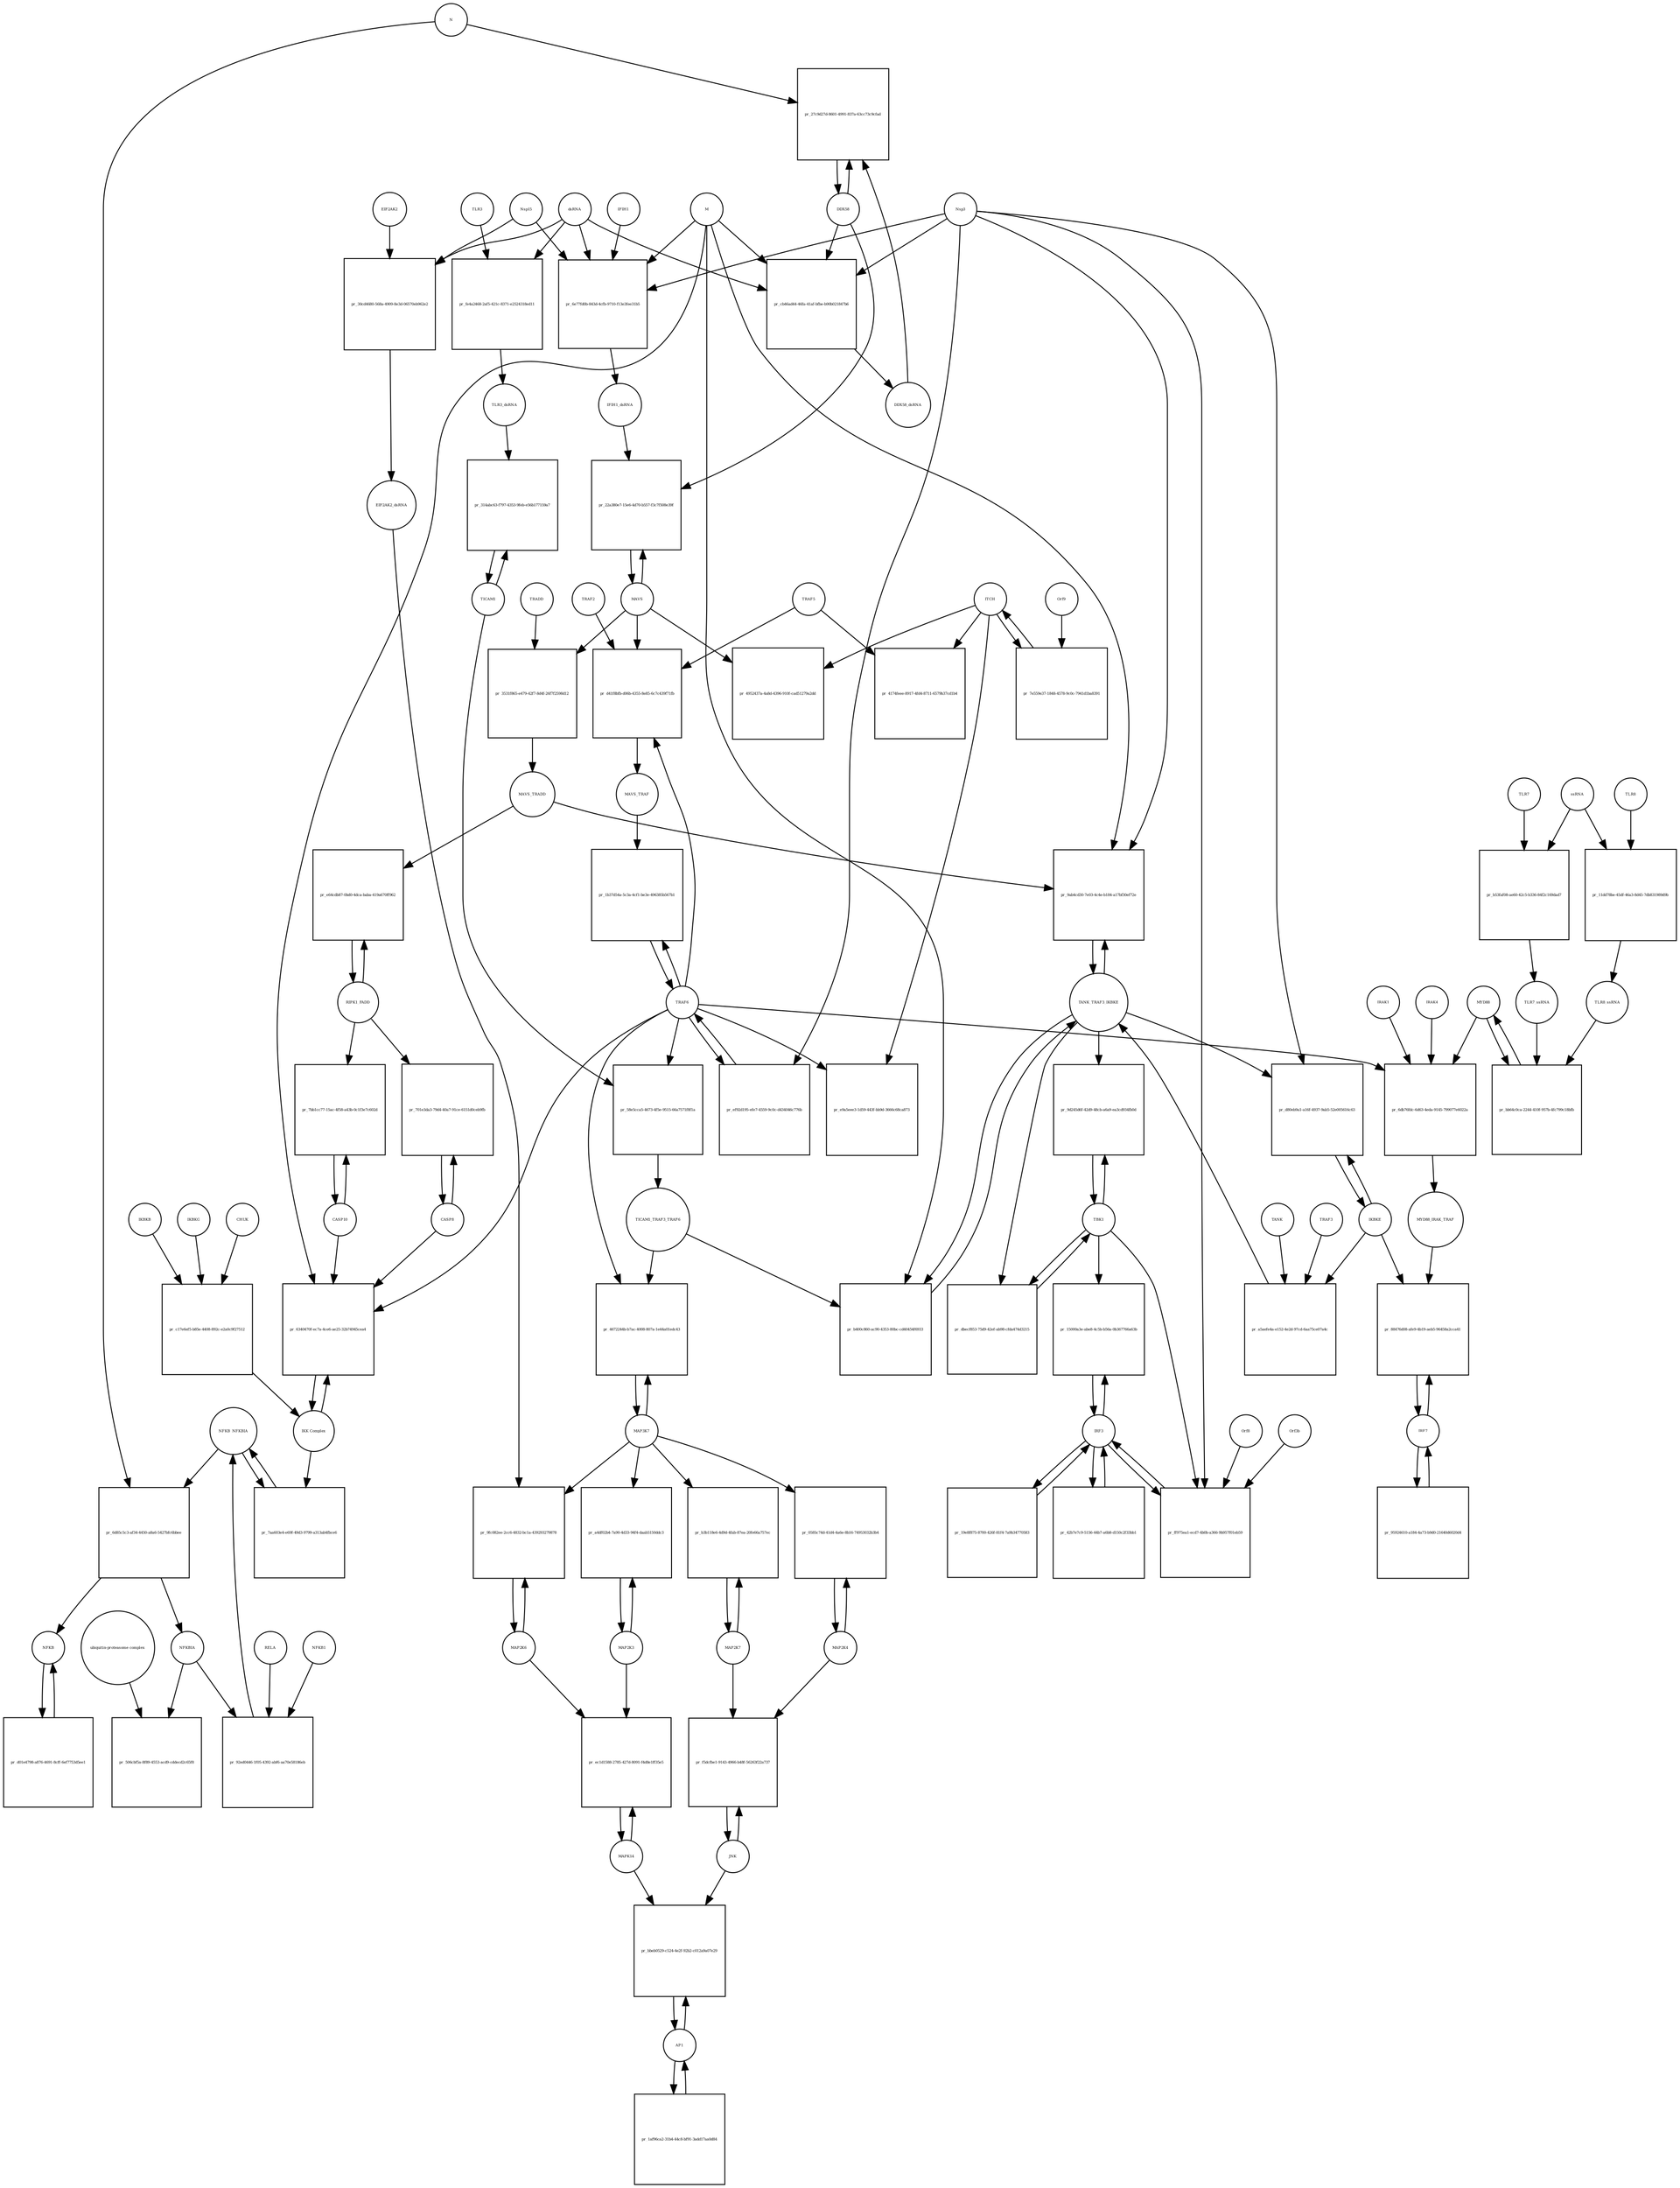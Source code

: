 strict digraph  {
NFKB_NFKBIA [annotation="", bipartite=0, cls=complex, fontsize=4, label=NFKB_NFKBIA, shape=circle];
"pr_6d85c5c3-af34-4450-a8a6-5427bfc6bbee" [annotation="", bipartite=1, cls=process, fontsize=4, label="pr_6d85c5c3-af34-4450-a8a6-5427bfc6bbee", shape=square];
NFKB [annotation="", bipartite=0, cls=complex, fontsize=4, label=NFKB, shape=circle];
NFKBIA [annotation=urn_miriam_hgnc_7797, bipartite=0, cls=macromolecule, fontsize=4, label=NFKBIA, shape=circle];
N [annotation=urn_miriam_ncbiprotein_1798174255, bipartite=0, cls=macromolecule, fontsize=4, label=N, shape=circle];
TLR3 [annotation=urn_miriam_hgnc_11849, bipartite=0, cls="macromolecule multimer", fontsize=4, label=TLR3, shape=circle];
"pr_fe4a2468-2af5-421c-8371-e2524318ed11" [annotation="", bipartite=1, cls=process, fontsize=4, label="pr_fe4a2468-2af5-421c-8371-e2524318ed11", shape=square];
dsRNA [annotation="", bipartite=0, cls="nucleic acid feature", fontsize=4, label=dsRNA, shape=circle];
TLR3_dsRNA [annotation="", bipartite=0, cls=complex, fontsize=4, label=TLR3_dsRNA, shape=circle];
"pr_cb46ad44-46fa-41af-bfbe-b90b021847b6" [annotation="", bipartite=1, cls=process, fontsize=4, label="pr_cb46ad44-46fa-41af-bfbe-b90b021847b6", shape=square];
DDX58_dsRNA [annotation="", bipartite=0, cls=complex, fontsize=4, label=DDX58_dsRNA, shape=circle];
M [annotation=urn_miriam_ncbiprotein_1796318601, bipartite=0, cls=macromolecule, fontsize=4, label=M, shape=circle];
Nsp3 [annotation=urn_miriam_ncbiprotein_1802476807, bipartite=0, cls=macromolecule, fontsize=4, label=Nsp3, shape=circle];
DDX58 [annotation=urn_miriam_hgnc_19102, bipartite=0, cls=macromolecule, fontsize=4, label=DDX58, shape=circle];
"pr_6e77fd0b-843d-4cfb-9710-f13e3fee31b5" [annotation="", bipartite=1, cls=process, fontsize=4, label="pr_6e77fd0b-843d-4cfb-9710-f13e3fee31b5", shape=square];
IFIH1_dsRNA [annotation="", bipartite=0, cls=complex, fontsize=4, label=IFIH1_dsRNA, shape=circle];
Nsp15 [annotation=urn_miriam_ncbiprotein_1802476818, bipartite=0, cls=macromolecule, fontsize=4, label=Nsp15, shape=circle];
IFIH1 [annotation=urn_miriam_hgnc_18873, bipartite=0, cls=macromolecule, fontsize=4, label=IFIH1, shape=circle];
"pr_27c9d27d-8601-4991-837a-63cc73c9cfad" [annotation="", bipartite=1, cls=process, fontsize=4, label="pr_27c9d27d-8601-4991-837a-63cc73c9cfad", shape=square];
MAVS [annotation=urn_miriam_hgnc_29233, bipartite=0, cls="macromolecule multimer", fontsize=4, label=MAVS, shape=circle];
"pr_22a380e7-15e6-4d70-b557-f3c7f508e39f" [annotation="", bipartite=1, cls=process, fontsize=4, label="pr_22a380e7-15e6-4d70-b557-f3c7f508e39f", shape=square];
"pr_506cbf5a-8f89-4553-acd9-cddecd2c65f8" [annotation="", bipartite=1, cls=process, fontsize=4, label="pr_506cbf5a-8f89-4553-acd9-cddecd2c65f8", shape=square];
"ubiquitin-proteasome complex" [annotation="", bipartite=0, cls=complex, fontsize=4, label="ubiquitin-proteasome complex", shape=circle];
IRF3 [annotation=urn_miriam_hgnc_6118, bipartite=0, cls="macromolecule multimer", fontsize=4, label=IRF3, shape=circle];
"pr_15000a3e-abe8-4c5b-b56a-0b367766a63b" [annotation="", bipartite=1, cls=process, fontsize=4, label="pr_15000a3e-abe8-4c5b-b56a-0b367766a63b", shape=square];
TBK1 [annotation="", bipartite=0, cls=macromolecule, fontsize=4, label=TBK1, shape=circle];
"pr_ff975ea1-ecd7-4b0b-a366-9b957f01eb59" [annotation="", bipartite=1, cls=process, fontsize=4, label="pr_ff975ea1-ecd7-4b0b-a366-9b957f01eb59", shape=square];
Orf3b [annotation=urn_miriam_uniprot_P59633, bipartite=0, cls=macromolecule, fontsize=4, label=Orf3b, shape=circle];
Orf8 [annotation=urn_miriam_ncbiprotein_1796318604, bipartite=0, cls=macromolecule, fontsize=4, label=Orf8, shape=circle];
IRF7 [annotation=urn_miriam_hgnc_6122, bipartite=0, cls="macromolecule multimer", fontsize=4, label=IRF7, shape=circle];
"pr_88476d08-afe9-4b19-aeb5-96458a2cca41" [annotation="", bipartite=1, cls=process, fontsize=4, label="pr_88476d08-afe9-4b19-aeb5-96458a2cca41", shape=square];
IKBKE [annotation=urn_miriam_hgnc_14552, bipartite=0, cls=macromolecule, fontsize=4, label=IKBKE, shape=circle];
MYD88_IRAK_TRAF [annotation="", bipartite=0, cls=complex, fontsize=4, label=MYD88_IRAK_TRAF, shape=circle];
TRAF6 [annotation=urn_miriam_hgnc_12036, bipartite=0, cls=macromolecule, fontsize=4, label=TRAF6, shape=circle];
"pr_1b37d54a-5c3a-4cf1-be3e-496385b567b1" [annotation="", bipartite=1, cls=process, fontsize=4, label="pr_1b37d54a-5c3a-4cf1-be3e-496385b567b1", shape=square];
MAVS_TRAF [annotation="", bipartite=0, cls=complex, fontsize=4, label=MAVS_TRAF, shape=circle];
"pr_4952437a-4a8d-4396-910f-cad51279a2dd" [annotation="", bipartite=1, cls=process, fontsize=4, label="pr_4952437a-4a8d-4396-910f-cad51279a2dd", shape=square];
ITCH [annotation="", bipartite=0, cls=macromolecule, fontsize=4, label=ITCH, shape=circle];
TRAF5 [annotation=urn_miriam_hgnc_12035, bipartite=0, cls=macromolecule, fontsize=4, label=TRAF5, shape=circle];
"pr_4174feee-8917-4fd4-8711-6579b37cd1b4" [annotation="", bipartite=1, cls=process, fontsize=4, label="pr_4174feee-8917-4fd4-8711-6579b37cd1b4", shape=square];
"pr_e9a5eee3-1d59-443f-bb9d-3666c68ca873" [annotation="", bipartite=1, cls=process, fontsize=4, label="pr_e9a5eee3-1d59-443f-bb9d-3666c68ca873", shape=square];
TICAM1 [annotation=urn_miriam_hgnc_18348, bipartite=0, cls=macromolecule, fontsize=4, label=TICAM1, shape=circle];
"pr_314abc63-f797-4353-9feb-e56b177159a7" [annotation="", bipartite=1, cls=process, fontsize=4, label="pr_314abc63-f797-4353-9feb-e56b177159a7", shape=square];
"pr_58e5cca5-4673-4f5e-9515-66a7571f8f1a" [annotation="", bipartite=1, cls=process, fontsize=4, label="pr_58e5cca5-4673-4f5e-9515-66a7571f8f1a", shape=square];
TICAM1_TRAF3_TRAF6 [annotation="", bipartite=0, cls=complex, fontsize=4, label=TICAM1_TRAF3_TRAF6, shape=circle];
TANK_TRAF3_IKBKE [annotation="", bipartite=0, cls=complex, fontsize=4, label=TANK_TRAF3_IKBKE, shape=circle];
"pr_b400c860-ac90-4353-80bc-cd40454f6933" [annotation="", bipartite=1, cls=process, fontsize=4, label="pr_b400c860-ac90-4353-80bc-cd40454f6933", shape=square];
"pr_9d245d6f-42d9-48cb-a6a9-ea3cd934fb0d" [annotation="", bipartite=1, cls=process, fontsize=4, label="pr_9d245d6f-42d9-48cb-a6a9-ea3cd934fb0d", shape=square];
"pr_d80eb9a1-a16f-4937-9ab5-52e005616c63" [annotation="", bipartite=1, cls=process, fontsize=4, label="pr_d80eb9a1-a16f-4937-9ab5-52e005616c63", shape=square];
MYD88 [annotation="", bipartite=0, cls=macromolecule, fontsize=4, label=MYD88, shape=circle];
"pr_6db76fdc-6d63-4eda-9145-799077e6022a" [annotation="", bipartite=1, cls=process, fontsize=4, label="pr_6db76fdc-6d63-4eda-9145-799077e6022a", shape=square];
IRAK1 [annotation=urn_miriam_hgnc_6112, bipartite=0, cls=macromolecule, fontsize=4, label=IRAK1, shape=circle];
IRAK4 [annotation=urn_miriam_hgnc_17967, bipartite=0, cls=macromolecule, fontsize=4, label=IRAK4, shape=circle];
TLR7 [annotation=urn_miriam_hgnc_15631, bipartite=0, cls=macromolecule, fontsize=4, label=TLR7, shape=circle];
"pr_b53faf08-ae60-42c5-b336-84f2c169dad7" [annotation="", bipartite=1, cls=process, fontsize=4, label="pr_b53faf08-ae60-42c5-b336-84f2c169dad7", shape=square];
TLR7_ssRNA [annotation="", bipartite=0, cls=complex, fontsize=4, label=TLR7_ssRNA, shape=circle];
ssRNA [annotation="", bipartite=0, cls="nucleic acid feature", fontsize=4, label=ssRNA, shape=circle];
TLR8 [annotation=urn_miriam_hgnc_15632, bipartite=0, cls=macromolecule, fontsize=4, label=TLR8, shape=circle];
"pr_11dd78be-45df-46a3-8d45-7db831989d9b" [annotation="", bipartite=1, cls=process, fontsize=4, label="pr_11dd78be-45df-46a3-8d45-7db831989d9b", shape=square];
TLR8_ssRNA [annotation="", bipartite=0, cls=complex, fontsize=4, label=TLR8_ssRNA, shape=circle];
"pr_bb64c0ca-2244-410f-957b-4fc799c18bfb" [annotation="", bipartite=1, cls=process, fontsize=4, label="pr_bb64c0ca-2244-410f-957b-4fc799c18bfb", shape=square];
MAP3K7 [annotation="", bipartite=0, cls=macromolecule, fontsize=4, label=MAP3K7, shape=circle];
"pr_4672244b-b7ac-4008-807a-1e44a01edc43" [annotation="", bipartite=1, cls=process, fontsize=4, label="pr_4672244b-b7ac-4008-807a-1e44a01edc43", shape=square];
TRAF2 [annotation=urn_miriam_hgnc_12032, bipartite=0, cls=macromolecule, fontsize=4, label=TRAF2, shape=circle];
"pr_d41f8bfb-d06b-4355-8e85-6c7c439f71fb" [annotation="", bipartite=1, cls=process, fontsize=4, label="pr_d41f8bfb-d06b-4355-8e85-6c7c439f71fb", shape=square];
"pr_7e559e37-1848-4578-9c0c-7941d1ba8391" [annotation="", bipartite=1, cls=process, fontsize=4, label="pr_7e559e37-1848-4578-9c0c-7941d1ba8391", shape=square];
Orf9 [annotation=urn_miriam_uniprot_P59636, bipartite=0, cls=macromolecule, fontsize=4, label=Orf9, shape=circle];
"pr_3531f865-e479-42f7-8d4f-26f7f2598d12" [annotation="", bipartite=1, cls=process, fontsize=4, label="pr_3531f865-e479-42f7-8d4f-26f7f2598d12", shape=square];
MAVS_TRADD [annotation="", bipartite=0, cls=complex, fontsize=4, label=MAVS_TRADD, shape=circle];
TRADD [annotation=urn_miriam_hgnc_12030, bipartite=0, cls=macromolecule, fontsize=4, label=TRADD, shape=circle];
"pr_ef92d195-efe7-4559-9c0c-d434046c776b" [annotation="", bipartite=1, cls=process, fontsize=4, label="pr_ef92d195-efe7-4559-9c0c-d434046c776b", shape=square];
AP1 [annotation="", bipartite=0, cls=complex, fontsize=4, label=AP1, shape=circle];
"pr_bbeb0529-c524-4e2f-92b2-c012a9a07e29" [annotation="", bipartite=1, cls=process, fontsize=4, label="pr_bbeb0529-c524-4e2f-92b2-c012a9a07e29", shape=square];
MAPK14 [annotation="", bipartite=0, cls=macromolecule, fontsize=4, label=MAPK14, shape=circle];
JNK [annotation="", bipartite=0, cls=complex, fontsize=4, label=JNK, shape=circle];
"pr_f5dcfbe1-9143-4966-b48f-56263f22a737" [annotation="", bipartite=1, cls=process, fontsize=4, label="pr_f5dcfbe1-9143-4966-b48f-56263f22a737", shape=square];
MAP2K7 [annotation="", bipartite=0, cls=macromolecule, fontsize=4, label=MAP2K7, shape=circle];
MAP2K4 [annotation="", bipartite=0, cls=macromolecule, fontsize=4, label=MAP2K4, shape=circle];
"pr_0585c74d-41d4-4a6e-8b16-74953032b3b4" [annotation="", bipartite=1, cls=process, fontsize=4, label="pr_0585c74d-41d4-4a6e-8b16-74953032b3b4", shape=square];
"pr_b3b118e6-4d9d-4fab-87ea-20fe66a757ec" [annotation="", bipartite=1, cls=process, fontsize=4, label="pr_b3b118e6-4d9d-4fab-87ea-20fe66a757ec", shape=square];
MAP2K3 [annotation="", bipartite=0, cls=macromolecule, fontsize=4, label=MAP2K3, shape=circle];
"pr_a4df02b4-7a90-4d33-94f4-daab5150ddc3" [annotation="", bipartite=1, cls=process, fontsize=4, label="pr_a4df02b4-7a90-4d33-94f4-daab5150ddc3", shape=square];
MAP2K6 [annotation="", bipartite=0, cls=macromolecule, fontsize=4, label=MAP2K6, shape=circle];
"pr_9fc082ee-2cc6-4832-bc1a-439293279878" [annotation="", bipartite=1, cls=process, fontsize=4, label="pr_9fc082ee-2cc6-4832-bc1a-439293279878", shape=square];
EIF2AK2_dsRNA [annotation="", bipartite=0, cls=complex, fontsize=4, label=EIF2AK2_dsRNA, shape=circle];
"pr_30cd4680-568a-4909-8e3d-06570eb962e2" [annotation="", bipartite=1, cls=process, fontsize=4, label="pr_30cd4680-568a-4909-8e3d-06570eb962e2", shape=square];
EIF2AK2 [annotation=urn_miriam_hgnc_9437, bipartite=0, cls=macromolecule, fontsize=4, label=EIF2AK2, shape=circle];
RIPK1_FADD [annotation="", bipartite=0, cls=complex, fontsize=4, label=RIPK1_FADD, shape=circle];
"pr_e64cdb87-0bd0-4dca-baba-419a670ff962" [annotation="", bipartite=1, cls=process, fontsize=4, label="pr_e64cdb87-0bd0-4dca-baba-419a670ff962", shape=square];
CASP8 [annotation="", bipartite=0, cls=macromolecule, fontsize=4, label=CASP8, shape=circle];
"pr_701e3da3-79d4-40a7-91ce-6151d0ceb9fb" [annotation="", bipartite=1, cls=process, fontsize=4, label="pr_701e3da3-79d4-40a7-91ce-6151d0ceb9fb", shape=square];
CASP10 [annotation="", bipartite=0, cls=macromolecule, fontsize=4, label=CASP10, shape=circle];
"pr_7bb1cc77-15ac-4f58-a43b-0c1f3e7c602d" [annotation="", bipartite=1, cls=process, fontsize=4, label="pr_7bb1cc77-15ac-4f58-a43b-0c1f3e7c602d", shape=square];
"pr_7aa603e4-e69f-49d3-9799-a313ab4fbce6" [annotation="", bipartite=1, cls=process, fontsize=4, label="pr_7aa603e4-e69f-49d3-9799-a313ab4fbce6", shape=square];
"IKK Complex" [annotation="", bipartite=0, cls=complex, fontsize=4, label="IKK Complex", shape=circle];
"pr_6340470f-ec7a-4ce6-ae25-32b74945cea4" [annotation="", bipartite=1, cls=process, fontsize=4, label="pr_6340470f-ec7a-4ce6-ae25-32b74945cea4", shape=square];
"pr_92ed0446-1f05-4392-abf6-aa70e58186eb" [annotation="", bipartite=1, cls=process, fontsize=4, label="pr_92ed0446-1f05-4392-abf6-aa70e58186eb", shape=square];
RELA [annotation="", bipartite=0, cls=macromolecule, fontsize=4, label=RELA, shape=circle];
NFKB1 [annotation="", bipartite=0, cls=macromolecule, fontsize=4, label=NFKB1, shape=circle];
IKBKG [annotation="", bipartite=0, cls=macromolecule, fontsize=4, label=IKBKG, shape=circle];
"pr_c17e6ef5-b85e-4408-892c-e2a0c9f27512" [annotation="", bipartite=1, cls=process, fontsize=4, label="pr_c17e6ef5-b85e-4408-892c-e2a0c9f27512", shape=square];
CHUK [annotation="", bipartite=0, cls=macromolecule, fontsize=4, label=CHUK, shape=circle];
IKBKB [annotation="", bipartite=0, cls=macromolecule, fontsize=4, label=IKBKB, shape=circle];
"pr_9ab4cd30-7e03-4c4e-b184-a17bf30ef72e" [annotation="", bipartite=1, cls=process, fontsize=4, label="pr_9ab4cd30-7e03-4c4e-b184-a17bf30ef72e", shape=square];
"pr_dbecf853-75d9-42ef-ab98-cfda474d3215" [annotation="", bipartite=1, cls=process, fontsize=4, label="pr_dbecf853-75d9-42ef-ab98-cfda474d3215", shape=square];
"pr_ec1d1588-2785-427d-8091-f4d8e1ff35e5" [annotation="", bipartite=1, cls=process, fontsize=4, label="pr_ec1d1588-2785-427d-8091-f4d8e1ff35e5", shape=square];
TRAF3 [annotation="", bipartite=0, cls=macromolecule, fontsize=4, label=TRAF3, shape=circle];
"pr_a5aefe4a-e152-4e2d-97cd-6aa75ce07a4c" [annotation="", bipartite=1, cls=process, fontsize=4, label="pr_a5aefe4a-e152-4e2d-97cd-6aa75ce07a4c", shape=square];
TANK [annotation="", bipartite=0, cls=macromolecule, fontsize=4, label=TANK, shape=circle];
"pr_d01e4798-a876-4691-8cff-6ef7753d5ee1" [annotation="", bipartite=1, cls=process, fontsize=4, label="pr_d01e4798-a876-4691-8cff-6ef7753d5ee1", shape=square];
"pr_42b7e7c9-5156-44b7-a6b8-d150c2f33bb1" [annotation="", bipartite=1, cls=process, fontsize=4, label="pr_42b7e7c9-5156-44b7-a6b8-d150c2f33bb1", shape=square];
"pr_19e8f875-8700-426f-81f4-7a9b34770583" [annotation="", bipartite=1, cls=process, fontsize=4, label="pr_19e8f875-8700-426f-81f4-7a9b34770583", shape=square];
"pr_95924610-a184-4a73-b9d0-21640d6020d4" [annotation="", bipartite=1, cls=process, fontsize=4, label="pr_95924610-a184-4a73-b9d0-21640d6020d4", shape=square];
"pr_1af96ca2-31b4-44c8-bf91-3add17aa0d84" [annotation="", bipartite=1, cls=process, fontsize=4, label="pr_1af96ca2-31b4-44c8-bf91-3add17aa0d84", shape=square];
NFKB_NFKBIA -> "pr_6d85c5c3-af34-4450-a8a6-5427bfc6bbee"  [annotation="", interaction_type=consumption];
NFKB_NFKBIA -> "pr_7aa603e4-e69f-49d3-9799-a313ab4fbce6"  [annotation="", interaction_type=consumption];
"pr_6d85c5c3-af34-4450-a8a6-5427bfc6bbee" -> NFKB  [annotation="", interaction_type=production];
"pr_6d85c5c3-af34-4450-a8a6-5427bfc6bbee" -> NFKBIA  [annotation="", interaction_type=production];
NFKB -> "pr_d01e4798-a876-4691-8cff-6ef7753d5ee1"  [annotation="", interaction_type=consumption];
NFKBIA -> "pr_506cbf5a-8f89-4553-acd9-cddecd2c65f8"  [annotation="", interaction_type=consumption];
NFKBIA -> "pr_92ed0446-1f05-4392-abf6-aa70e58186eb"  [annotation="", interaction_type=consumption];
N -> "pr_6d85c5c3-af34-4450-a8a6-5427bfc6bbee"  [annotation="urn_miriam_pubmed_16143815|urn_miriam_taxonomy_694009", interaction_type=stimulation];
N -> "pr_27c9d27d-8601-4991-837a-63cc73c9cfad"  [annotation="urn_miriam_pubmed_25581309|urn_miriam_pubmed_28148787|urn_miriam_taxonomy_694009", interaction_type=inhibition];
TLR3 -> "pr_fe4a2468-2af5-421c-8371-e2524318ed11"  [annotation="", interaction_type=consumption];
"pr_fe4a2468-2af5-421c-8371-e2524318ed11" -> TLR3_dsRNA  [annotation="", interaction_type=production];
dsRNA -> "pr_fe4a2468-2af5-421c-8371-e2524318ed11"  [annotation="", interaction_type=consumption];
dsRNA -> "pr_cb46ad44-46fa-41af-bfbe-b90b021847b6"  [annotation="", interaction_type=consumption];
dsRNA -> "pr_6e77fd0b-843d-4cfb-9710-f13e3fee31b5"  [annotation="", interaction_type=consumption];
dsRNA -> "pr_30cd4680-568a-4909-8e3d-06570eb962e2"  [annotation="", interaction_type=consumption];
TLR3_dsRNA -> "pr_314abc63-f797-4353-9feb-e56b177159a7"  [annotation=urn_miriam_pubmed_20303872, interaction_type=stimulation];
"pr_cb46ad44-46fa-41af-bfbe-b90b021847b6" -> DDX58_dsRNA  [annotation="", interaction_type=production];
DDX58_dsRNA -> "pr_27c9d27d-8601-4991-837a-63cc73c9cfad"  [annotation="urn_miriam_pubmed_25581309|urn_miriam_pubmed_28148787|urn_miriam_taxonomy_694009", interaction_type=catalysis];
M -> "pr_cb46ad44-46fa-41af-bfbe-b90b021847b6"  [annotation="urn_miriam_pubmed_20303872|urn_miriam_pubmed_19380580|urn_miriam_pubmed_31226023|urn_miriam_taxonomy_694009", interaction_type=inhibition];
M -> "pr_6e77fd0b-843d-4cfb-9710-f13e3fee31b5"  [annotation="urn_miriam_pubmed_28484023|urn_miriam_pubmed_19380580|urn_miriam_pubmed_31226023|urn_miriam_taxonomy_694009", interaction_type=inhibition];
M -> "pr_b400c860-ac90-4353-80bc-cd40454f6933"  [annotation="urn_miriam_pubmed_19380580|urn_miriam_pubmed_19366914|urn_miriam_taxonomy_694009", interaction_type=inhibition];
M -> "pr_6340470f-ec7a-4ce6-ae25-32b74945cea4"  [annotation="urn_miriam_pubmed_19366914|urn_miriam_pubmed_20303872|urn_miriam_pubmed_17705188|urn_miriam_pubmed_694009", interaction_type=inhibition];
M -> "pr_9ab4cd30-7e03-4c4e-b184-a17bf30ef72e"  [annotation="urn_miriam_pubmed_19366914|urn_miriam_pubmed_27164085|urn_miriam_pubmed_19380580|urn_miriam_taxonomy_694009", interaction_type=inhibition];
Nsp3 -> "pr_cb46ad44-46fa-41af-bfbe-b90b021847b6"  [annotation="urn_miriam_pubmed_20303872|urn_miriam_pubmed_19380580|urn_miriam_pubmed_31226023|urn_miriam_taxonomy_694009", interaction_type=inhibition];
Nsp3 -> "pr_6e77fd0b-843d-4cfb-9710-f13e3fee31b5"  [annotation="urn_miriam_pubmed_28484023|urn_miriam_pubmed_19380580|urn_miriam_pubmed_31226023|urn_miriam_taxonomy_694009", interaction_type=inhibition];
Nsp3 -> "pr_ff975ea1-ecd7-4b0b-a366-9b957f01eb59"  [annotation="urn_miriam_pubmed_17761676|urn_miriam_pubmed_31226023|urn_miriam_taxonomy_694009", interaction_type=inhibition];
Nsp3 -> "pr_d80eb9a1-a16f-4937-9ab5-52e005616c63"  [annotation="urn_miriam_pubmed_20303872|urn_miriam_pubmed_31226023|urn_miriam_taxonomy_694009", interaction_type=inhibition];
Nsp3 -> "pr_ef92d195-efe7-4559-9c0c-d434046c776b"  [annotation="urn_miriam_pubmed_27164085|urn_miriam_taxonomy_694009", interaction_type=catalysis];
Nsp3 -> "pr_9ab4cd30-7e03-4c4e-b184-a17bf30ef72e"  [annotation="urn_miriam_pubmed_19366914|urn_miriam_pubmed_27164085|urn_miriam_pubmed_19380580|urn_miriam_taxonomy_694009", interaction_type=inhibition];
DDX58 -> "pr_cb46ad44-46fa-41af-bfbe-b90b021847b6"  [annotation="", interaction_type=consumption];
DDX58 -> "pr_27c9d27d-8601-4991-837a-63cc73c9cfad"  [annotation="", interaction_type=consumption];
DDX58 -> "pr_22a380e7-15e6-4d70-b557-f3c7f508e39f"  [annotation=urn_miriam_pubmed_25581309, interaction_type=catalysis];
"pr_6e77fd0b-843d-4cfb-9710-f13e3fee31b5" -> IFIH1_dsRNA  [annotation="", interaction_type=production];
IFIH1_dsRNA -> "pr_22a380e7-15e6-4d70-b557-f3c7f508e39f"  [annotation=urn_miriam_pubmed_25581309, interaction_type=catalysis];
Nsp15 -> "pr_6e77fd0b-843d-4cfb-9710-f13e3fee31b5"  [annotation="urn_miriam_pubmed_28484023|urn_miriam_pubmed_19380580|urn_miriam_pubmed_31226023|urn_miriam_taxonomy_694009", interaction_type=inhibition];
Nsp15 -> "pr_30cd4680-568a-4909-8e3d-06570eb962e2"  [annotation="urn_miriam_pubmed_28484023|urn_miriam_pubmed_19366914|urn_miriam_taxonomy_694009", interaction_type=inhibition];
IFIH1 -> "pr_6e77fd0b-843d-4cfb-9710-f13e3fee31b5"  [annotation="", interaction_type=consumption];
"pr_27c9d27d-8601-4991-837a-63cc73c9cfad" -> DDX58  [annotation="", interaction_type=production];
MAVS -> "pr_22a380e7-15e6-4d70-b557-f3c7f508e39f"  [annotation="", interaction_type=consumption];
MAVS -> "pr_4952437a-4a8d-4396-910f-cad51279a2dd"  [annotation="", interaction_type=consumption];
MAVS -> "pr_d41f8bfb-d06b-4355-8e85-6c7c439f71fb"  [annotation="", interaction_type=consumption];
MAVS -> "pr_3531f865-e479-42f7-8d4f-26f7f2598d12"  [annotation="", interaction_type=consumption];
"pr_22a380e7-15e6-4d70-b557-f3c7f508e39f" -> MAVS  [annotation="", interaction_type=production];
"ubiquitin-proteasome complex" -> "pr_506cbf5a-8f89-4553-acd9-cddecd2c65f8"  [annotation=urn_miriam_pubmed_20303872, interaction_type=catalysis];
IRF3 -> "pr_15000a3e-abe8-4c5b-b56a-0b367766a63b"  [annotation="", interaction_type=consumption];
IRF3 -> "pr_ff975ea1-ecd7-4b0b-a366-9b957f01eb59"  [annotation="", interaction_type=consumption];
IRF3 -> "pr_42b7e7c9-5156-44b7-a6b8-d150c2f33bb1"  [annotation="", interaction_type=consumption];
IRF3 -> "pr_19e8f875-8700-426f-81f4-7a9b34770583"  [annotation="", interaction_type=consumption];
"pr_15000a3e-abe8-4c5b-b56a-0b367766a63b" -> IRF3  [annotation="", interaction_type=production];
TBK1 -> "pr_15000a3e-abe8-4c5b-b56a-0b367766a63b"  [annotation=urn_miriam_pubmed_25581309, interaction_type=catalysis];
TBK1 -> "pr_ff975ea1-ecd7-4b0b-a366-9b957f01eb59"  [annotation="urn_miriam_pubmed_17761676|urn_miriam_pubmed_31226023|urn_miriam_taxonomy_694009", interaction_type=catalysis];
TBK1 -> "pr_9d245d6f-42d9-48cb-a6a9-ea3cd934fb0d"  [annotation="", interaction_type=consumption];
TBK1 -> "pr_dbecf853-75d9-42ef-ab98-cfda474d3215"  [annotation="", interaction_type=consumption];
"pr_ff975ea1-ecd7-4b0b-a366-9b957f01eb59" -> IRF3  [annotation="", interaction_type=production];
Orf3b -> "pr_ff975ea1-ecd7-4b0b-a366-9b957f01eb59"  [annotation="urn_miriam_pubmed_17761676|urn_miriam_pubmed_31226023|urn_miriam_taxonomy_694009", interaction_type=inhibition];
Orf8 -> "pr_ff975ea1-ecd7-4b0b-a366-9b957f01eb59"  [annotation="urn_miriam_pubmed_17761676|urn_miriam_pubmed_31226023|urn_miriam_taxonomy_694009", interaction_type=inhibition];
IRF7 -> "pr_88476d08-afe9-4b19-aeb5-96458a2cca41"  [annotation="", interaction_type=consumption];
IRF7 -> "pr_95924610-a184-4a73-b9d0-21640d6020d4"  [annotation="", interaction_type=consumption];
"pr_88476d08-afe9-4b19-aeb5-96458a2cca41" -> IRF7  [annotation="", interaction_type=production];
IKBKE -> "pr_88476d08-afe9-4b19-aeb5-96458a2cca41"  [annotation=urn_miriam_pubmed_20303872, interaction_type=catalysis];
IKBKE -> "pr_d80eb9a1-a16f-4937-9ab5-52e005616c63"  [annotation="", interaction_type=consumption];
IKBKE -> "pr_a5aefe4a-e152-4e2d-97cd-6aa75ce07a4c"  [annotation="", interaction_type=consumption];
MYD88_IRAK_TRAF -> "pr_88476d08-afe9-4b19-aeb5-96458a2cca41"  [annotation=urn_miriam_pubmed_20303872, interaction_type=catalysis];
TRAF6 -> "pr_1b37d54a-5c3a-4cf1-be3e-496385b567b1"  [annotation="", interaction_type=consumption];
TRAF6 -> "pr_e9a5eee3-1d59-443f-bb9d-3666c68ca873"  [annotation="", interaction_type=consumption];
TRAF6 -> "pr_58e5cca5-4673-4f5e-9515-66a7571f8f1a"  [annotation="", interaction_type=consumption];
TRAF6 -> "pr_6db76fdc-6d63-4eda-9145-799077e6022a"  [annotation="", interaction_type=consumption];
TRAF6 -> "pr_4672244b-b7ac-4008-807a-1e44a01edc43"  [annotation=urn_miriam_pubmed_19366914, interaction_type=stimulation];
TRAF6 -> "pr_d41f8bfb-d06b-4355-8e85-6c7c439f71fb"  [annotation="", interaction_type=consumption];
TRAF6 -> "pr_ef92d195-efe7-4559-9c0c-d434046c776b"  [annotation="", interaction_type=consumption];
TRAF6 -> "pr_6340470f-ec7a-4ce6-ae25-32b74945cea4"  [annotation="urn_miriam_pubmed_19366914|urn_miriam_pubmed_20303872|urn_miriam_pubmed_17705188|urn_miriam_pubmed_694009", interaction_type=stimulation];
"pr_1b37d54a-5c3a-4cf1-be3e-496385b567b1" -> TRAF6  [annotation="", interaction_type=production];
MAVS_TRAF -> "pr_1b37d54a-5c3a-4cf1-be3e-496385b567b1"  [annotation=urn_miriam_pubmed_19366914, interaction_type=catalysis];
ITCH -> "pr_4952437a-4a8d-4396-910f-cad51279a2dd"  [annotation=urn_miriam_pubmed_25135833, interaction_type=catalysis];
ITCH -> "pr_4174feee-8917-4fd4-8711-6579b37cd1b4"  [annotation=urn_miriam_pubmed_25135833, interaction_type=catalysis];
ITCH -> "pr_e9a5eee3-1d59-443f-bb9d-3666c68ca873"  [annotation=urn_miriam_pubmed_25135833, interaction_type=catalysis];
ITCH -> "pr_7e559e37-1848-4578-9c0c-7941d1ba8391"  [annotation="", interaction_type=consumption];
TRAF5 -> "pr_4174feee-8917-4fd4-8711-6579b37cd1b4"  [annotation="", interaction_type=consumption];
TRAF5 -> "pr_d41f8bfb-d06b-4355-8e85-6c7c439f71fb"  [annotation="", interaction_type=consumption];
TICAM1 -> "pr_314abc63-f797-4353-9feb-e56b177159a7"  [annotation="", interaction_type=consumption];
TICAM1 -> "pr_58e5cca5-4673-4f5e-9515-66a7571f8f1a"  [annotation="", interaction_type=consumption];
"pr_314abc63-f797-4353-9feb-e56b177159a7" -> TICAM1  [annotation="", interaction_type=production];
"pr_58e5cca5-4673-4f5e-9515-66a7571f8f1a" -> TICAM1_TRAF3_TRAF6  [annotation="", interaction_type=production];
TICAM1_TRAF3_TRAF6 -> "pr_b400c860-ac90-4353-80bc-cd40454f6933"  [annotation="urn_miriam_pubmed_19380580|urn_miriam_pubmed_19366914|urn_miriam_taxonomy_694009", interaction_type=stimulation];
TICAM1_TRAF3_TRAF6 -> "pr_4672244b-b7ac-4008-807a-1e44a01edc43"  [annotation=urn_miriam_pubmed_19366914, interaction_type=stimulation];
TANK_TRAF3_IKBKE -> "pr_b400c860-ac90-4353-80bc-cd40454f6933"  [annotation="", interaction_type=consumption];
TANK_TRAF3_IKBKE -> "pr_9d245d6f-42d9-48cb-a6a9-ea3cd934fb0d"  [annotation=urn_miriam_pubmed_20303872, interaction_type=stimulation];
TANK_TRAF3_IKBKE -> "pr_d80eb9a1-a16f-4937-9ab5-52e005616c63"  [annotation="urn_miriam_pubmed_20303872|urn_miriam_pubmed_31226023|urn_miriam_taxonomy_694009", interaction_type=stimulation];
TANK_TRAF3_IKBKE -> "pr_9ab4cd30-7e03-4c4e-b184-a17bf30ef72e"  [annotation="", interaction_type=consumption];
TANK_TRAF3_IKBKE -> "pr_dbecf853-75d9-42ef-ab98-cfda474d3215"  [annotation=urn_miriam_pubmed_19366914, interaction_type=stimulation];
"pr_b400c860-ac90-4353-80bc-cd40454f6933" -> TANK_TRAF3_IKBKE  [annotation="", interaction_type=production];
"pr_9d245d6f-42d9-48cb-a6a9-ea3cd934fb0d" -> TBK1  [annotation="", interaction_type=production];
"pr_d80eb9a1-a16f-4937-9ab5-52e005616c63" -> IKBKE  [annotation="", interaction_type=production];
MYD88 -> "pr_6db76fdc-6d63-4eda-9145-799077e6022a"  [annotation="", interaction_type=consumption];
MYD88 -> "pr_bb64c0ca-2244-410f-957b-4fc799c18bfb"  [annotation="", interaction_type=consumption];
"pr_6db76fdc-6d63-4eda-9145-799077e6022a" -> MYD88_IRAK_TRAF  [annotation="", interaction_type=production];
IRAK1 -> "pr_6db76fdc-6d63-4eda-9145-799077e6022a"  [annotation="", interaction_type=consumption];
IRAK4 -> "pr_6db76fdc-6d63-4eda-9145-799077e6022a"  [annotation="", interaction_type=consumption];
TLR7 -> "pr_b53faf08-ae60-42c5-b336-84f2c169dad7"  [annotation="", interaction_type=consumption];
"pr_b53faf08-ae60-42c5-b336-84f2c169dad7" -> TLR7_ssRNA  [annotation="", interaction_type=production];
TLR7_ssRNA -> "pr_bb64c0ca-2244-410f-957b-4fc799c18bfb"  [annotation=urn_miriam_pubmed_19366914, interaction_type=stimulation];
ssRNA -> "pr_b53faf08-ae60-42c5-b336-84f2c169dad7"  [annotation="", interaction_type=consumption];
ssRNA -> "pr_11dd78be-45df-46a3-8d45-7db831989d9b"  [annotation="", interaction_type=consumption];
TLR8 -> "pr_11dd78be-45df-46a3-8d45-7db831989d9b"  [annotation="", interaction_type=consumption];
"pr_11dd78be-45df-46a3-8d45-7db831989d9b" -> TLR8_ssRNA  [annotation="", interaction_type=production];
TLR8_ssRNA -> "pr_bb64c0ca-2244-410f-957b-4fc799c18bfb"  [annotation=urn_miriam_pubmed_19366914, interaction_type=stimulation];
"pr_bb64c0ca-2244-410f-957b-4fc799c18bfb" -> MYD88  [annotation="", interaction_type=production];
MAP3K7 -> "pr_4672244b-b7ac-4008-807a-1e44a01edc43"  [annotation="", interaction_type=consumption];
MAP3K7 -> "pr_0585c74d-41d4-4a6e-8b16-74953032b3b4"  [annotation=urn_miriam_pubmed_19366914, interaction_type=catalysis];
MAP3K7 -> "pr_b3b118e6-4d9d-4fab-87ea-20fe66a757ec"  [annotation=urn_miriam_pubmed_19366914, interaction_type=catalysis];
MAP3K7 -> "pr_a4df02b4-7a90-4d33-94f4-daab5150ddc3"  [annotation=urn_miriam_pubmed_19366914, interaction_type=catalysis];
MAP3K7 -> "pr_9fc082ee-2cc6-4832-bc1a-439293279878"  [annotation=urn_miriam_pubmed_19366914, interaction_type=catalysis];
"pr_4672244b-b7ac-4008-807a-1e44a01edc43" -> MAP3K7  [annotation="", interaction_type=production];
TRAF2 -> "pr_d41f8bfb-d06b-4355-8e85-6c7c439f71fb"  [annotation="", interaction_type=consumption];
"pr_d41f8bfb-d06b-4355-8e85-6c7c439f71fb" -> MAVS_TRAF  [annotation="", interaction_type=production];
"pr_7e559e37-1848-4578-9c0c-7941d1ba8391" -> ITCH  [annotation="", interaction_type=production];
Orf9 -> "pr_7e559e37-1848-4578-9c0c-7941d1ba8391"  [annotation="urn_miriam_pubmed_25135833|urn_miriam_taxonomy_694009", interaction_type=stimulation];
"pr_3531f865-e479-42f7-8d4f-26f7f2598d12" -> MAVS_TRADD  [annotation="", interaction_type=production];
MAVS_TRADD -> "pr_e64cdb87-0bd0-4dca-baba-419a670ff962"  [annotation=urn_miriam_pubmed_19366914, interaction_type=stimulation];
MAVS_TRADD -> "pr_9ab4cd30-7e03-4c4e-b184-a17bf30ef72e"  [annotation="urn_miriam_pubmed_19366914|urn_miriam_pubmed_27164085|urn_miriam_pubmed_19380580|urn_miriam_taxonomy_694009", interaction_type=stimulation];
TRADD -> "pr_3531f865-e479-42f7-8d4f-26f7f2598d12"  [annotation="", interaction_type=consumption];
"pr_ef92d195-efe7-4559-9c0c-d434046c776b" -> TRAF6  [annotation="", interaction_type=production];
AP1 -> "pr_bbeb0529-c524-4e2f-92b2-c012a9a07e29"  [annotation="", interaction_type=consumption];
AP1 -> "pr_1af96ca2-31b4-44c8-bf91-3add17aa0d84"  [annotation="", interaction_type=consumption];
"pr_bbeb0529-c524-4e2f-92b2-c012a9a07e29" -> AP1  [annotation="", interaction_type=production];
MAPK14 -> "pr_bbeb0529-c524-4e2f-92b2-c012a9a07e29"  [annotation=urn_miriam_pubmed_19366914, interaction_type=stimulation];
MAPK14 -> "pr_ec1d1588-2785-427d-8091-f4d8e1ff35e5"  [annotation="", interaction_type=consumption];
JNK -> "pr_bbeb0529-c524-4e2f-92b2-c012a9a07e29"  [annotation=urn_miriam_pubmed_19366914, interaction_type=stimulation];
JNK -> "pr_f5dcfbe1-9143-4966-b48f-56263f22a737"  [annotation="", interaction_type=consumption];
"pr_f5dcfbe1-9143-4966-b48f-56263f22a737" -> JNK  [annotation="", interaction_type=production];
MAP2K7 -> "pr_f5dcfbe1-9143-4966-b48f-56263f22a737"  [annotation=urn_miriam_pubmed_19366914, interaction_type=catalysis];
MAP2K7 -> "pr_b3b118e6-4d9d-4fab-87ea-20fe66a757ec"  [annotation="", interaction_type=consumption];
MAP2K4 -> "pr_f5dcfbe1-9143-4966-b48f-56263f22a737"  [annotation=urn_miriam_pubmed_19366914, interaction_type=catalysis];
MAP2K4 -> "pr_0585c74d-41d4-4a6e-8b16-74953032b3b4"  [annotation="", interaction_type=consumption];
"pr_0585c74d-41d4-4a6e-8b16-74953032b3b4" -> MAP2K4  [annotation="", interaction_type=production];
"pr_b3b118e6-4d9d-4fab-87ea-20fe66a757ec" -> MAP2K7  [annotation="", interaction_type=production];
MAP2K3 -> "pr_a4df02b4-7a90-4d33-94f4-daab5150ddc3"  [annotation="", interaction_type=consumption];
MAP2K3 -> "pr_ec1d1588-2785-427d-8091-f4d8e1ff35e5"  [annotation=urn_miriam_pubmed_19366914, interaction_type=catalysis];
"pr_a4df02b4-7a90-4d33-94f4-daab5150ddc3" -> MAP2K3  [annotation="", interaction_type=production];
MAP2K6 -> "pr_9fc082ee-2cc6-4832-bc1a-439293279878"  [annotation="", interaction_type=consumption];
MAP2K6 -> "pr_ec1d1588-2785-427d-8091-f4d8e1ff35e5"  [annotation=urn_miriam_pubmed_19366914, interaction_type=catalysis];
"pr_9fc082ee-2cc6-4832-bc1a-439293279878" -> MAP2K6  [annotation="", interaction_type=production];
EIF2AK2_dsRNA -> "pr_9fc082ee-2cc6-4832-bc1a-439293279878"  [annotation=urn_miriam_pubmed_19366914, interaction_type=stimulation];
"pr_30cd4680-568a-4909-8e3d-06570eb962e2" -> EIF2AK2_dsRNA  [annotation="", interaction_type=production];
EIF2AK2 -> "pr_30cd4680-568a-4909-8e3d-06570eb962e2"  [annotation="", interaction_type=consumption];
RIPK1_FADD -> "pr_e64cdb87-0bd0-4dca-baba-419a670ff962"  [annotation="", interaction_type=consumption];
RIPK1_FADD -> "pr_701e3da3-79d4-40a7-91ce-6151d0ceb9fb"  [annotation=urn_miriam_pubmed_19366914, interaction_type=stimulation];
RIPK1_FADD -> "pr_7bb1cc77-15ac-4f58-a43b-0c1f3e7c602d"  [annotation=urn_miriam_pubmed_20303872, interaction_type=stimulation];
"pr_e64cdb87-0bd0-4dca-baba-419a670ff962" -> RIPK1_FADD  [annotation="", interaction_type=production];
CASP8 -> "pr_701e3da3-79d4-40a7-91ce-6151d0ceb9fb"  [annotation="", interaction_type=consumption];
CASP8 -> "pr_6340470f-ec7a-4ce6-ae25-32b74945cea4"  [annotation="urn_miriam_pubmed_19366914|urn_miriam_pubmed_20303872|urn_miriam_pubmed_17705188|urn_miriam_pubmed_694009", interaction_type=stimulation];
"pr_701e3da3-79d4-40a7-91ce-6151d0ceb9fb" -> CASP8  [annotation="", interaction_type=production];
CASP10 -> "pr_7bb1cc77-15ac-4f58-a43b-0c1f3e7c602d"  [annotation="", interaction_type=consumption];
CASP10 -> "pr_6340470f-ec7a-4ce6-ae25-32b74945cea4"  [annotation="urn_miriam_pubmed_19366914|urn_miriam_pubmed_20303872|urn_miriam_pubmed_17705188|urn_miriam_pubmed_694009", interaction_type=stimulation];
"pr_7bb1cc77-15ac-4f58-a43b-0c1f3e7c602d" -> CASP10  [annotation="", interaction_type=production];
"pr_7aa603e4-e69f-49d3-9799-a313ab4fbce6" -> NFKB_NFKBIA  [annotation="", interaction_type=production];
"IKK Complex" -> "pr_7aa603e4-e69f-49d3-9799-a313ab4fbce6"  [annotation=urn_miriam_pubmed_19366914, interaction_type=catalysis];
"IKK Complex" -> "pr_6340470f-ec7a-4ce6-ae25-32b74945cea4"  [annotation="", interaction_type=consumption];
"pr_6340470f-ec7a-4ce6-ae25-32b74945cea4" -> "IKK Complex"  [annotation="", interaction_type=production];
"pr_92ed0446-1f05-4392-abf6-aa70e58186eb" -> NFKB_NFKBIA  [annotation="", interaction_type=production];
RELA -> "pr_92ed0446-1f05-4392-abf6-aa70e58186eb"  [annotation="", interaction_type=consumption];
NFKB1 -> "pr_92ed0446-1f05-4392-abf6-aa70e58186eb"  [annotation="", interaction_type=consumption];
IKBKG -> "pr_c17e6ef5-b85e-4408-892c-e2a0c9f27512"  [annotation="", interaction_type=consumption];
"pr_c17e6ef5-b85e-4408-892c-e2a0c9f27512" -> "IKK Complex"  [annotation="", interaction_type=production];
CHUK -> "pr_c17e6ef5-b85e-4408-892c-e2a0c9f27512"  [annotation="", interaction_type=consumption];
IKBKB -> "pr_c17e6ef5-b85e-4408-892c-e2a0c9f27512"  [annotation="", interaction_type=consumption];
"pr_9ab4cd30-7e03-4c4e-b184-a17bf30ef72e" -> TANK_TRAF3_IKBKE  [annotation="", interaction_type=production];
"pr_dbecf853-75d9-42ef-ab98-cfda474d3215" -> TBK1  [annotation="", interaction_type=production];
"pr_ec1d1588-2785-427d-8091-f4d8e1ff35e5" -> MAPK14  [annotation="", interaction_type=production];
TRAF3 -> "pr_a5aefe4a-e152-4e2d-97cd-6aa75ce07a4c"  [annotation="", interaction_type=consumption];
"pr_a5aefe4a-e152-4e2d-97cd-6aa75ce07a4c" -> TANK_TRAF3_IKBKE  [annotation="", interaction_type=production];
TANK -> "pr_a5aefe4a-e152-4e2d-97cd-6aa75ce07a4c"  [annotation="", interaction_type=consumption];
"pr_d01e4798-a876-4691-8cff-6ef7753d5ee1" -> NFKB  [annotation="", interaction_type=production];
"pr_42b7e7c9-5156-44b7-a6b8-d150c2f33bb1" -> IRF3  [annotation="", interaction_type=production];
"pr_19e8f875-8700-426f-81f4-7a9b34770583" -> IRF3  [annotation="", interaction_type=production];
"pr_95924610-a184-4a73-b9d0-21640d6020d4" -> IRF7  [annotation="", interaction_type=production];
"pr_1af96ca2-31b4-44c8-bf91-3add17aa0d84" -> AP1  [annotation="", interaction_type=production];
}
